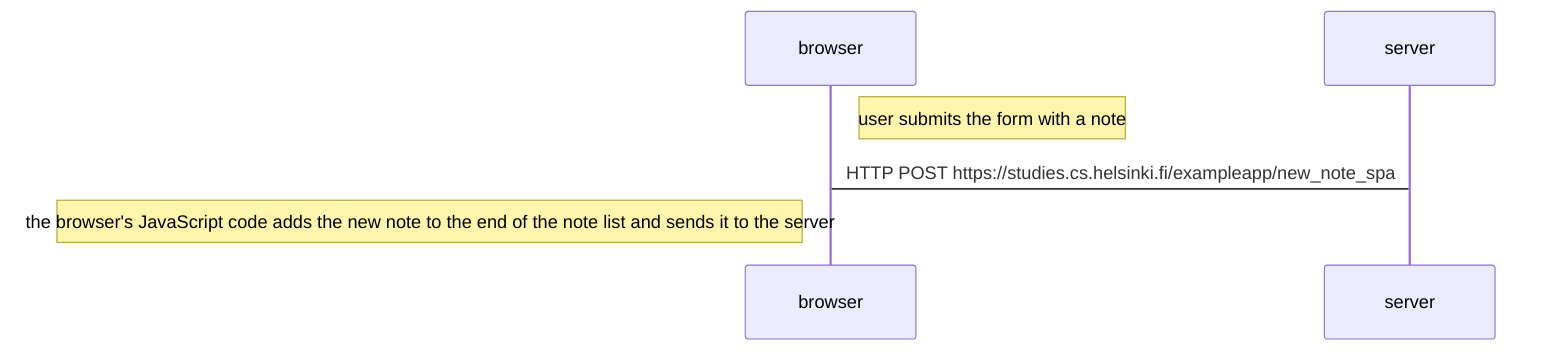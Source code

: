 sequenceDiagram
  participant browser
  participant server

  Note right of browser: user submits the form with a note
  browser->server: HTTP POST https://studies.cs.helsinki.fi/exampleapp/new_note_spa

  Note left of browser: the browser's JavaScript code adds the new note to the end of the note list and sends it to the server